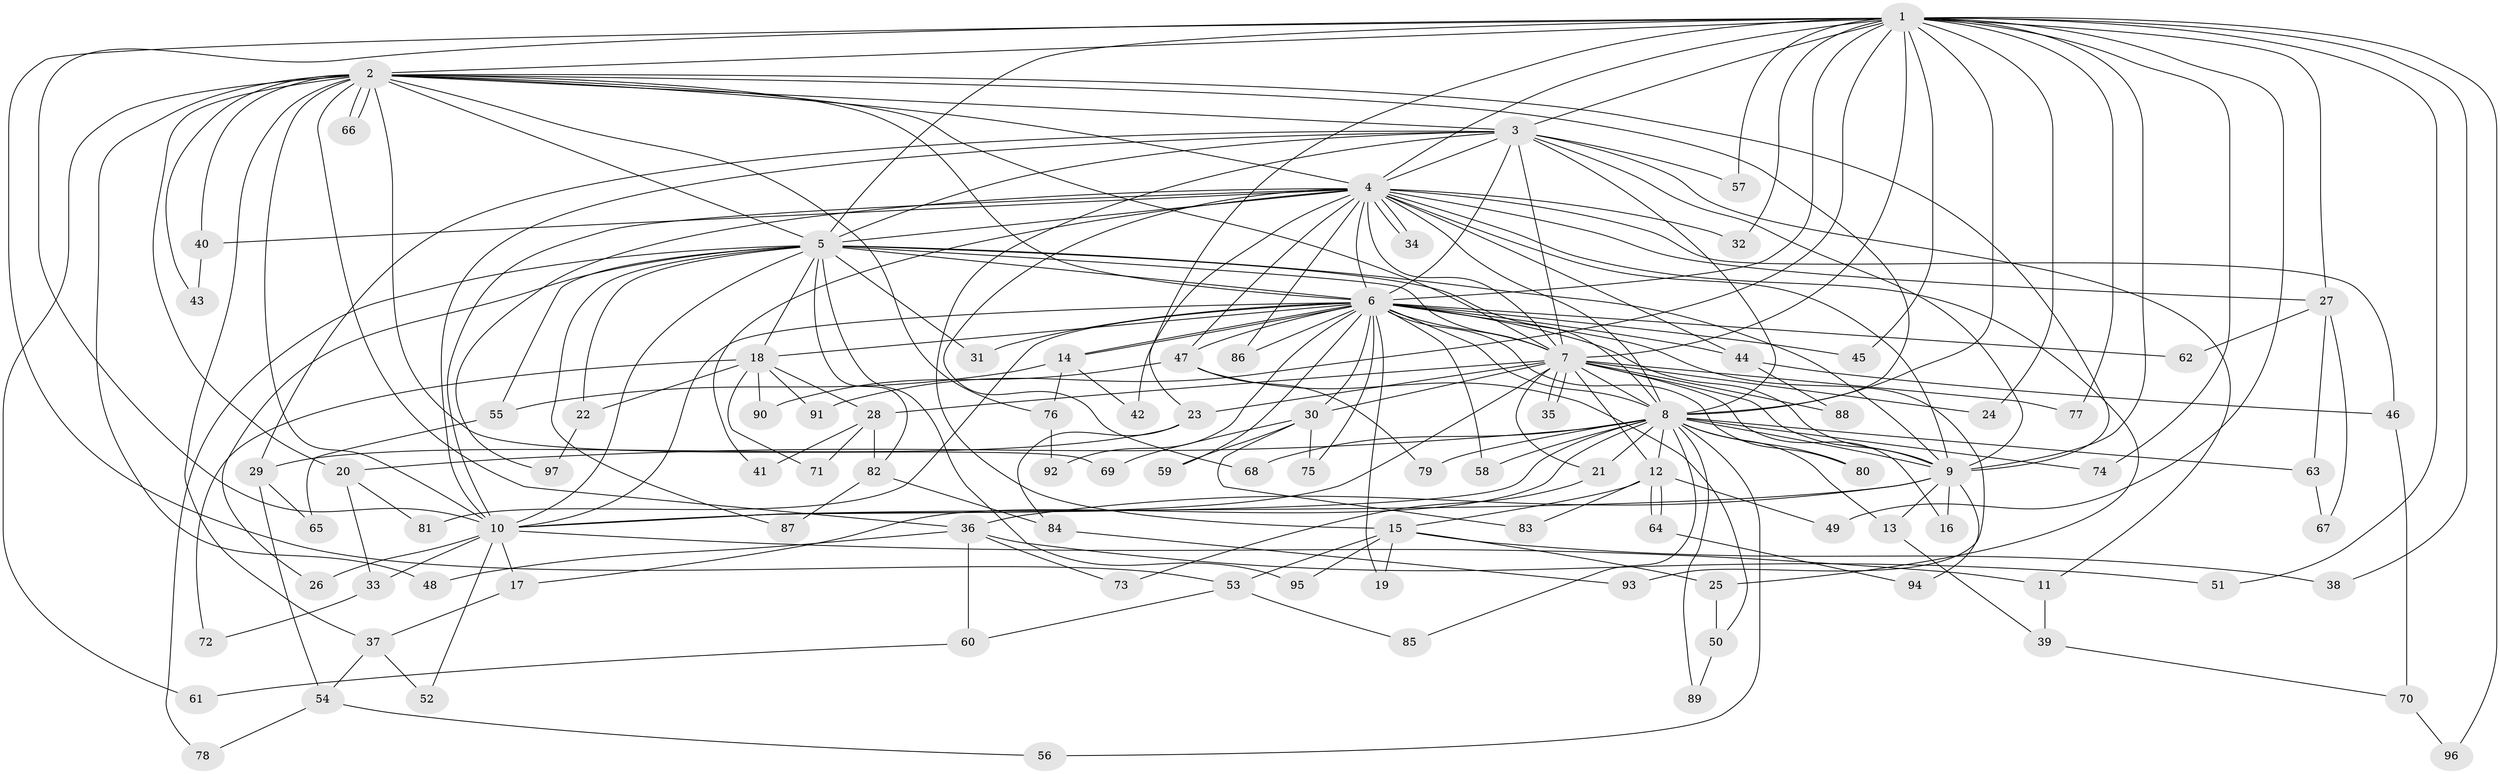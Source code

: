 // coarse degree distribution, {19: 0.0410958904109589, 11: 0.0136986301369863, 16: 0.0136986301369863, 28: 0.0136986301369863, 18: 0.0136986301369863, 21: 0.0136986301369863, 7: 0.0410958904109589, 6: 0.0410958904109589, 9: 0.0136986301369863, 2: 0.5616438356164384, 3: 0.136986301369863, 4: 0.0547945205479452, 5: 0.0410958904109589}
// Generated by graph-tools (version 1.1) at 2025/41/03/06/25 10:41:42]
// undirected, 97 vertices, 219 edges
graph export_dot {
graph [start="1"]
  node [color=gray90,style=filled];
  1;
  2;
  3;
  4;
  5;
  6;
  7;
  8;
  9;
  10;
  11;
  12;
  13;
  14;
  15;
  16;
  17;
  18;
  19;
  20;
  21;
  22;
  23;
  24;
  25;
  26;
  27;
  28;
  29;
  30;
  31;
  32;
  33;
  34;
  35;
  36;
  37;
  38;
  39;
  40;
  41;
  42;
  43;
  44;
  45;
  46;
  47;
  48;
  49;
  50;
  51;
  52;
  53;
  54;
  55;
  56;
  57;
  58;
  59;
  60;
  61;
  62;
  63;
  64;
  65;
  66;
  67;
  68;
  69;
  70;
  71;
  72;
  73;
  74;
  75;
  76;
  77;
  78;
  79;
  80;
  81;
  82;
  83;
  84;
  85;
  86;
  87;
  88;
  89;
  90;
  91;
  92;
  93;
  94;
  95;
  96;
  97;
  1 -- 2;
  1 -- 3;
  1 -- 4;
  1 -- 5;
  1 -- 6;
  1 -- 7;
  1 -- 8;
  1 -- 9;
  1 -- 10;
  1 -- 23;
  1 -- 24;
  1 -- 27;
  1 -- 32;
  1 -- 38;
  1 -- 45;
  1 -- 49;
  1 -- 51;
  1 -- 53;
  1 -- 57;
  1 -- 74;
  1 -- 77;
  1 -- 91;
  1 -- 96;
  2 -- 3;
  2 -- 4;
  2 -- 5;
  2 -- 6;
  2 -- 7;
  2 -- 8;
  2 -- 9;
  2 -- 10;
  2 -- 20;
  2 -- 36;
  2 -- 37;
  2 -- 40;
  2 -- 43;
  2 -- 48;
  2 -- 61;
  2 -- 66;
  2 -- 66;
  2 -- 69;
  2 -- 76;
  3 -- 4;
  3 -- 5;
  3 -- 6;
  3 -- 7;
  3 -- 8;
  3 -- 9;
  3 -- 10;
  3 -- 11;
  3 -- 15;
  3 -- 29;
  3 -- 57;
  4 -- 5;
  4 -- 6;
  4 -- 7;
  4 -- 8;
  4 -- 9;
  4 -- 10;
  4 -- 25;
  4 -- 27;
  4 -- 32;
  4 -- 34;
  4 -- 34;
  4 -- 40;
  4 -- 41;
  4 -- 42;
  4 -- 44;
  4 -- 46;
  4 -- 47;
  4 -- 68;
  4 -- 86;
  4 -- 97;
  5 -- 6;
  5 -- 7;
  5 -- 8;
  5 -- 9;
  5 -- 10;
  5 -- 18;
  5 -- 22;
  5 -- 26;
  5 -- 31;
  5 -- 55;
  5 -- 78;
  5 -- 82;
  5 -- 87;
  5 -- 95;
  6 -- 7;
  6 -- 8;
  6 -- 9;
  6 -- 10;
  6 -- 14;
  6 -- 14;
  6 -- 18;
  6 -- 19;
  6 -- 30;
  6 -- 31;
  6 -- 44;
  6 -- 45;
  6 -- 47;
  6 -- 58;
  6 -- 59;
  6 -- 62;
  6 -- 75;
  6 -- 80;
  6 -- 81;
  6 -- 86;
  6 -- 92;
  6 -- 93;
  7 -- 8;
  7 -- 9;
  7 -- 10;
  7 -- 12;
  7 -- 16;
  7 -- 21;
  7 -- 23;
  7 -- 24;
  7 -- 28;
  7 -- 30;
  7 -- 35;
  7 -- 35;
  7 -- 77;
  7 -- 88;
  8 -- 9;
  8 -- 10;
  8 -- 12;
  8 -- 13;
  8 -- 17;
  8 -- 20;
  8 -- 21;
  8 -- 56;
  8 -- 58;
  8 -- 63;
  8 -- 68;
  8 -- 74;
  8 -- 79;
  8 -- 80;
  8 -- 85;
  8 -- 89;
  9 -- 10;
  9 -- 13;
  9 -- 16;
  9 -- 36;
  9 -- 94;
  10 -- 11;
  10 -- 17;
  10 -- 26;
  10 -- 33;
  10 -- 52;
  11 -- 39;
  12 -- 15;
  12 -- 49;
  12 -- 64;
  12 -- 64;
  12 -- 83;
  13 -- 39;
  14 -- 42;
  14 -- 55;
  14 -- 76;
  15 -- 19;
  15 -- 25;
  15 -- 38;
  15 -- 53;
  15 -- 95;
  17 -- 37;
  18 -- 22;
  18 -- 28;
  18 -- 71;
  18 -- 72;
  18 -- 90;
  18 -- 91;
  20 -- 33;
  20 -- 81;
  21 -- 73;
  22 -- 97;
  23 -- 29;
  23 -- 84;
  25 -- 50;
  27 -- 62;
  27 -- 63;
  27 -- 67;
  28 -- 41;
  28 -- 71;
  28 -- 82;
  29 -- 54;
  29 -- 65;
  30 -- 59;
  30 -- 69;
  30 -- 75;
  30 -- 83;
  33 -- 72;
  36 -- 48;
  36 -- 51;
  36 -- 60;
  36 -- 73;
  37 -- 52;
  37 -- 54;
  39 -- 70;
  40 -- 43;
  44 -- 46;
  44 -- 88;
  46 -- 70;
  47 -- 50;
  47 -- 79;
  47 -- 90;
  50 -- 89;
  53 -- 60;
  53 -- 85;
  54 -- 56;
  54 -- 78;
  55 -- 65;
  60 -- 61;
  63 -- 67;
  64 -- 94;
  70 -- 96;
  76 -- 92;
  82 -- 84;
  82 -- 87;
  84 -- 93;
}
